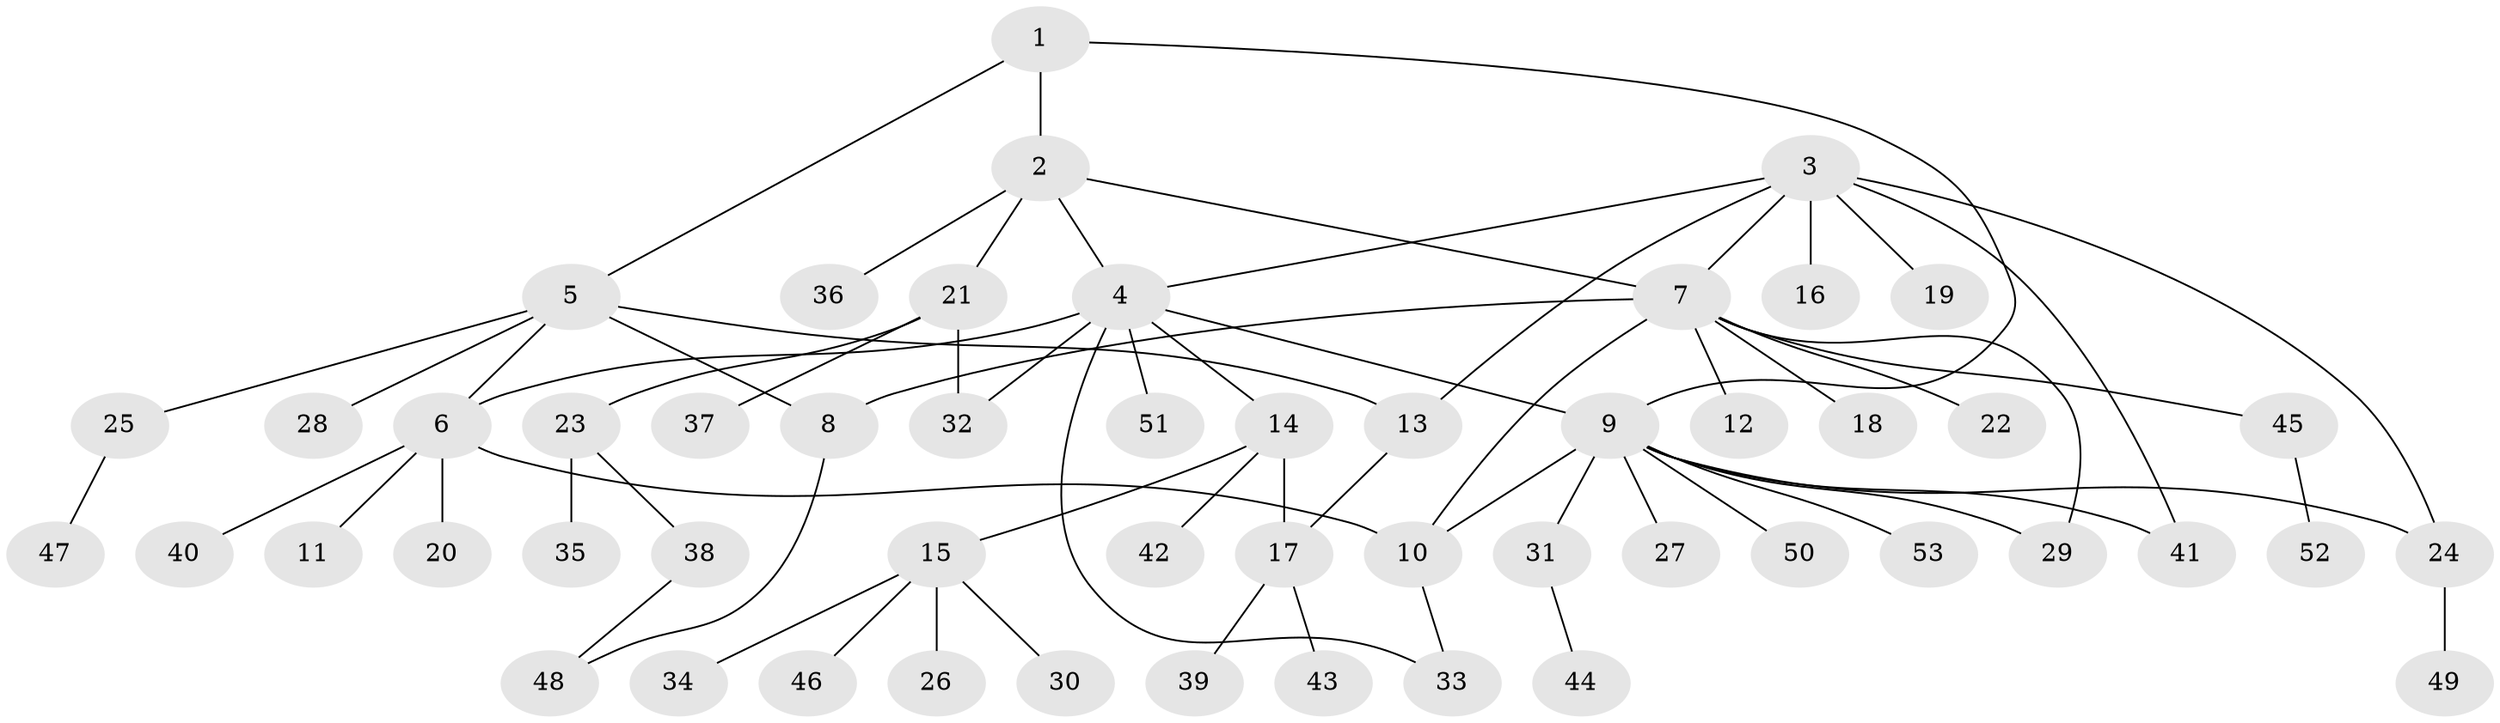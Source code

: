 // coarse degree distribution, {1: 0.3125, 7: 0.125, 5: 0.125, 2: 0.25, 3: 0.0625, 6: 0.125}
// Generated by graph-tools (version 1.1) at 2025/37/03/04/25 23:37:31]
// undirected, 53 vertices, 66 edges
graph export_dot {
  node [color=gray90,style=filled];
  1;
  2;
  3;
  4;
  5;
  6;
  7;
  8;
  9;
  10;
  11;
  12;
  13;
  14;
  15;
  16;
  17;
  18;
  19;
  20;
  21;
  22;
  23;
  24;
  25;
  26;
  27;
  28;
  29;
  30;
  31;
  32;
  33;
  34;
  35;
  36;
  37;
  38;
  39;
  40;
  41;
  42;
  43;
  44;
  45;
  46;
  47;
  48;
  49;
  50;
  51;
  52;
  53;
  1 -- 2;
  1 -- 5;
  1 -- 9;
  2 -- 4;
  2 -- 7;
  2 -- 21;
  2 -- 36;
  3 -- 4;
  3 -- 7;
  3 -- 13;
  3 -- 16;
  3 -- 19;
  3 -- 24;
  3 -- 41;
  4 -- 6;
  4 -- 9;
  4 -- 14;
  4 -- 32;
  4 -- 33;
  4 -- 51;
  5 -- 6;
  5 -- 8;
  5 -- 13;
  5 -- 25;
  5 -- 28;
  6 -- 10;
  6 -- 11;
  6 -- 20;
  6 -- 40;
  7 -- 8;
  7 -- 10;
  7 -- 12;
  7 -- 18;
  7 -- 22;
  7 -- 29;
  7 -- 45;
  8 -- 48;
  9 -- 10;
  9 -- 24;
  9 -- 27;
  9 -- 29;
  9 -- 31;
  9 -- 41;
  9 -- 50;
  9 -- 53;
  10 -- 33;
  13 -- 17;
  14 -- 15;
  14 -- 17;
  14 -- 42;
  15 -- 26;
  15 -- 30;
  15 -- 34;
  15 -- 46;
  17 -- 39;
  17 -- 43;
  21 -- 23;
  21 -- 32;
  21 -- 37;
  23 -- 35;
  23 -- 38;
  24 -- 49;
  25 -- 47;
  31 -- 44;
  38 -- 48;
  45 -- 52;
}
